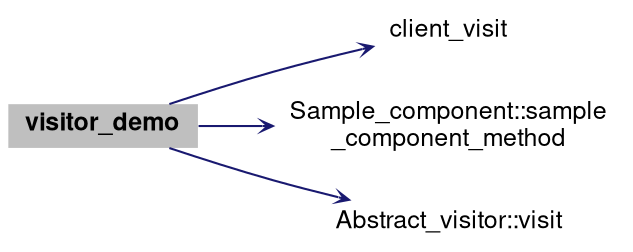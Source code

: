 digraph "visitor_demo"
{
 // LATEX_PDF_SIZE
  bgcolor="transparent";
  edge [fontname="Helvetica,Arial,sans-serif",fontsize=15,labelfontsize=15 arrowhead=open arrowtail=open arrowsize=0.5];
  node [fontname="Helvetica,Arial,sans-serif",fontsize=15,fontsize=12 shape=plaintext];
  rankdir="LR";
  Node1 [label=<<b>visitor_demo</b>>,height=0.2,width=0.4,color="black", fillcolor="grey75", style="filled", fontcolor="black",tooltip=" "];
  Node1 -> Node2 [color="midnightblue",style="solid"];
  Node2 [label="client_visit",height=0.2,width=0.4,color="black",URL="$group__visitor.html#ga82eb8d60b7fe6342e91722f383a4c9c4",tooltip="knows only virtual visitor and component"];
  Node1 -> Node3 [color="midnightblue",style="solid"];
  Node3 [label="Sample_component::sample\l_component_method",height=0.2,width=0.4,color="black",URL="$structSample__component.html#ad9d2146df037c428eff9b9b816a6aebe",tooltip="is not virtual"];
  Node1 -> Node4 [color="midnightblue",style="solid"];
  Node4 [label="Abstract_visitor::visit",height=0.2,width=0.4,color="black",URL="$structAbstract__visitor.html#ad18f776881d73ef1b50331105b244b07",tooltip="overloaded function for each component subtype"];
}
